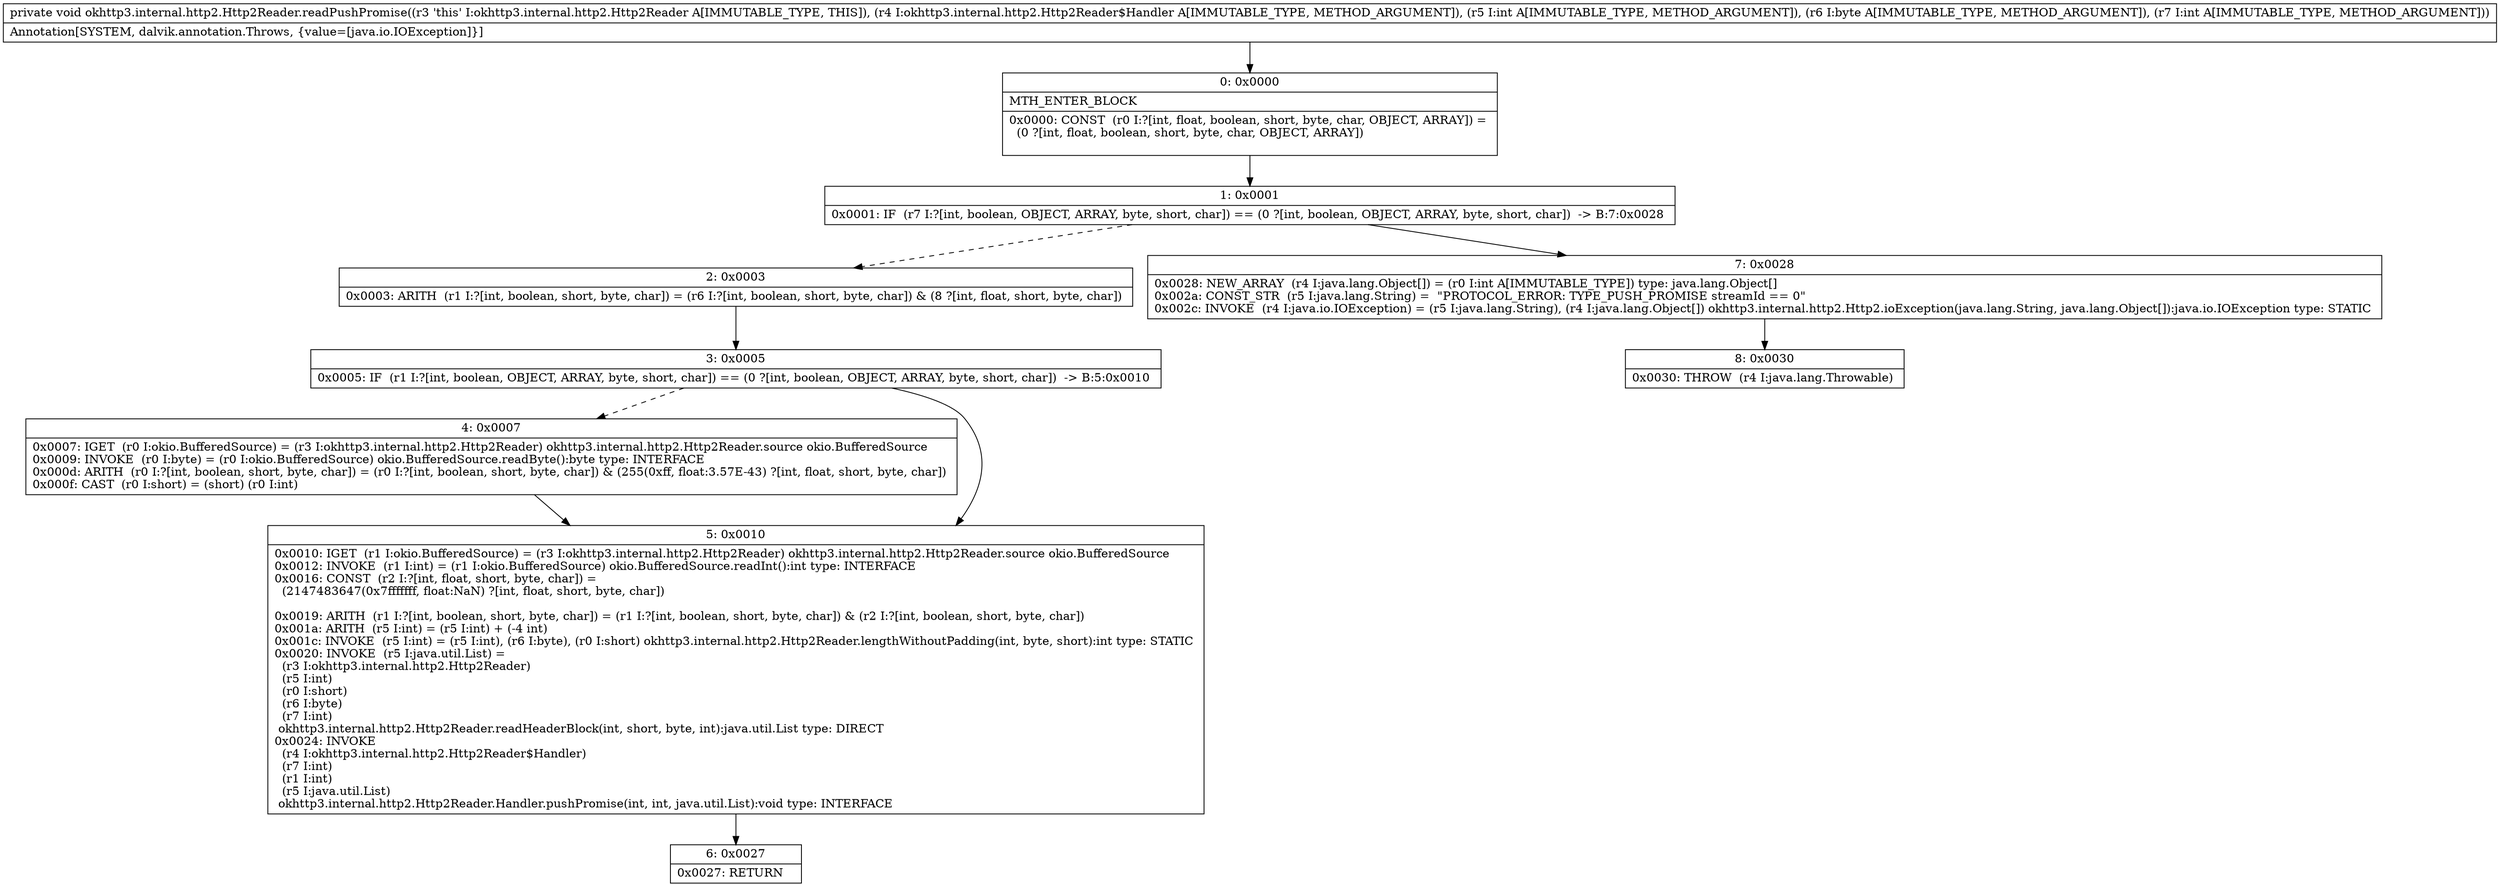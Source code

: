digraph "CFG forokhttp3.internal.http2.Http2Reader.readPushPromise(Lokhttp3\/internal\/http2\/Http2Reader$Handler;IBI)V" {
Node_0 [shape=record,label="{0\:\ 0x0000|MTH_ENTER_BLOCK\l|0x0000: CONST  (r0 I:?[int, float, boolean, short, byte, char, OBJECT, ARRAY]) = \l  (0 ?[int, float, boolean, short, byte, char, OBJECT, ARRAY])\l \l}"];
Node_1 [shape=record,label="{1\:\ 0x0001|0x0001: IF  (r7 I:?[int, boolean, OBJECT, ARRAY, byte, short, char]) == (0 ?[int, boolean, OBJECT, ARRAY, byte, short, char])  \-\> B:7:0x0028 \l}"];
Node_2 [shape=record,label="{2\:\ 0x0003|0x0003: ARITH  (r1 I:?[int, boolean, short, byte, char]) = (r6 I:?[int, boolean, short, byte, char]) & (8 ?[int, float, short, byte, char]) \l}"];
Node_3 [shape=record,label="{3\:\ 0x0005|0x0005: IF  (r1 I:?[int, boolean, OBJECT, ARRAY, byte, short, char]) == (0 ?[int, boolean, OBJECT, ARRAY, byte, short, char])  \-\> B:5:0x0010 \l}"];
Node_4 [shape=record,label="{4\:\ 0x0007|0x0007: IGET  (r0 I:okio.BufferedSource) = (r3 I:okhttp3.internal.http2.Http2Reader) okhttp3.internal.http2.Http2Reader.source okio.BufferedSource \l0x0009: INVOKE  (r0 I:byte) = (r0 I:okio.BufferedSource) okio.BufferedSource.readByte():byte type: INTERFACE \l0x000d: ARITH  (r0 I:?[int, boolean, short, byte, char]) = (r0 I:?[int, boolean, short, byte, char]) & (255(0xff, float:3.57E\-43) ?[int, float, short, byte, char]) \l0x000f: CAST  (r0 I:short) = (short) (r0 I:int) \l}"];
Node_5 [shape=record,label="{5\:\ 0x0010|0x0010: IGET  (r1 I:okio.BufferedSource) = (r3 I:okhttp3.internal.http2.Http2Reader) okhttp3.internal.http2.Http2Reader.source okio.BufferedSource \l0x0012: INVOKE  (r1 I:int) = (r1 I:okio.BufferedSource) okio.BufferedSource.readInt():int type: INTERFACE \l0x0016: CONST  (r2 I:?[int, float, short, byte, char]) = \l  (2147483647(0x7fffffff, float:NaN) ?[int, float, short, byte, char])\l \l0x0019: ARITH  (r1 I:?[int, boolean, short, byte, char]) = (r1 I:?[int, boolean, short, byte, char]) & (r2 I:?[int, boolean, short, byte, char]) \l0x001a: ARITH  (r5 I:int) = (r5 I:int) + (\-4 int) \l0x001c: INVOKE  (r5 I:int) = (r5 I:int), (r6 I:byte), (r0 I:short) okhttp3.internal.http2.Http2Reader.lengthWithoutPadding(int, byte, short):int type: STATIC \l0x0020: INVOKE  (r5 I:java.util.List) = \l  (r3 I:okhttp3.internal.http2.Http2Reader)\l  (r5 I:int)\l  (r0 I:short)\l  (r6 I:byte)\l  (r7 I:int)\l okhttp3.internal.http2.Http2Reader.readHeaderBlock(int, short, byte, int):java.util.List type: DIRECT \l0x0024: INVOKE  \l  (r4 I:okhttp3.internal.http2.Http2Reader$Handler)\l  (r7 I:int)\l  (r1 I:int)\l  (r5 I:java.util.List)\l okhttp3.internal.http2.Http2Reader.Handler.pushPromise(int, int, java.util.List):void type: INTERFACE \l}"];
Node_6 [shape=record,label="{6\:\ 0x0027|0x0027: RETURN   \l}"];
Node_7 [shape=record,label="{7\:\ 0x0028|0x0028: NEW_ARRAY  (r4 I:java.lang.Object[]) = (r0 I:int A[IMMUTABLE_TYPE]) type: java.lang.Object[] \l0x002a: CONST_STR  (r5 I:java.lang.String) =  \"PROTOCOL_ERROR: TYPE_PUSH_PROMISE streamId == 0\" \l0x002c: INVOKE  (r4 I:java.io.IOException) = (r5 I:java.lang.String), (r4 I:java.lang.Object[]) okhttp3.internal.http2.Http2.ioException(java.lang.String, java.lang.Object[]):java.io.IOException type: STATIC \l}"];
Node_8 [shape=record,label="{8\:\ 0x0030|0x0030: THROW  (r4 I:java.lang.Throwable) \l}"];
MethodNode[shape=record,label="{private void okhttp3.internal.http2.Http2Reader.readPushPromise((r3 'this' I:okhttp3.internal.http2.Http2Reader A[IMMUTABLE_TYPE, THIS]), (r4 I:okhttp3.internal.http2.Http2Reader$Handler A[IMMUTABLE_TYPE, METHOD_ARGUMENT]), (r5 I:int A[IMMUTABLE_TYPE, METHOD_ARGUMENT]), (r6 I:byte A[IMMUTABLE_TYPE, METHOD_ARGUMENT]), (r7 I:int A[IMMUTABLE_TYPE, METHOD_ARGUMENT]))  | Annotation[SYSTEM, dalvik.annotation.Throws, \{value=[java.io.IOException]\}]\l}"];
MethodNode -> Node_0;
Node_0 -> Node_1;
Node_1 -> Node_2[style=dashed];
Node_1 -> Node_7;
Node_2 -> Node_3;
Node_3 -> Node_4[style=dashed];
Node_3 -> Node_5;
Node_4 -> Node_5;
Node_5 -> Node_6;
Node_7 -> Node_8;
}

